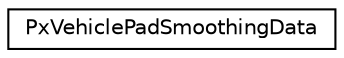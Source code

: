 digraph "Graphical Class Hierarchy"
{
  edge [fontname="Helvetica",fontsize="10",labelfontname="Helvetica",labelfontsize="10"];
  node [fontname="Helvetica",fontsize="10",shape=record];
  rankdir="LR";
  Node0 [label="PxVehiclePadSmoothingData",height=0.2,width=0.4,color="black", fillcolor="white", style="filled",URL="$structPxVehiclePadSmoothingData.html",tooltip="Used to produce smooth analog vehicle control values from analog inputs. "];
}
